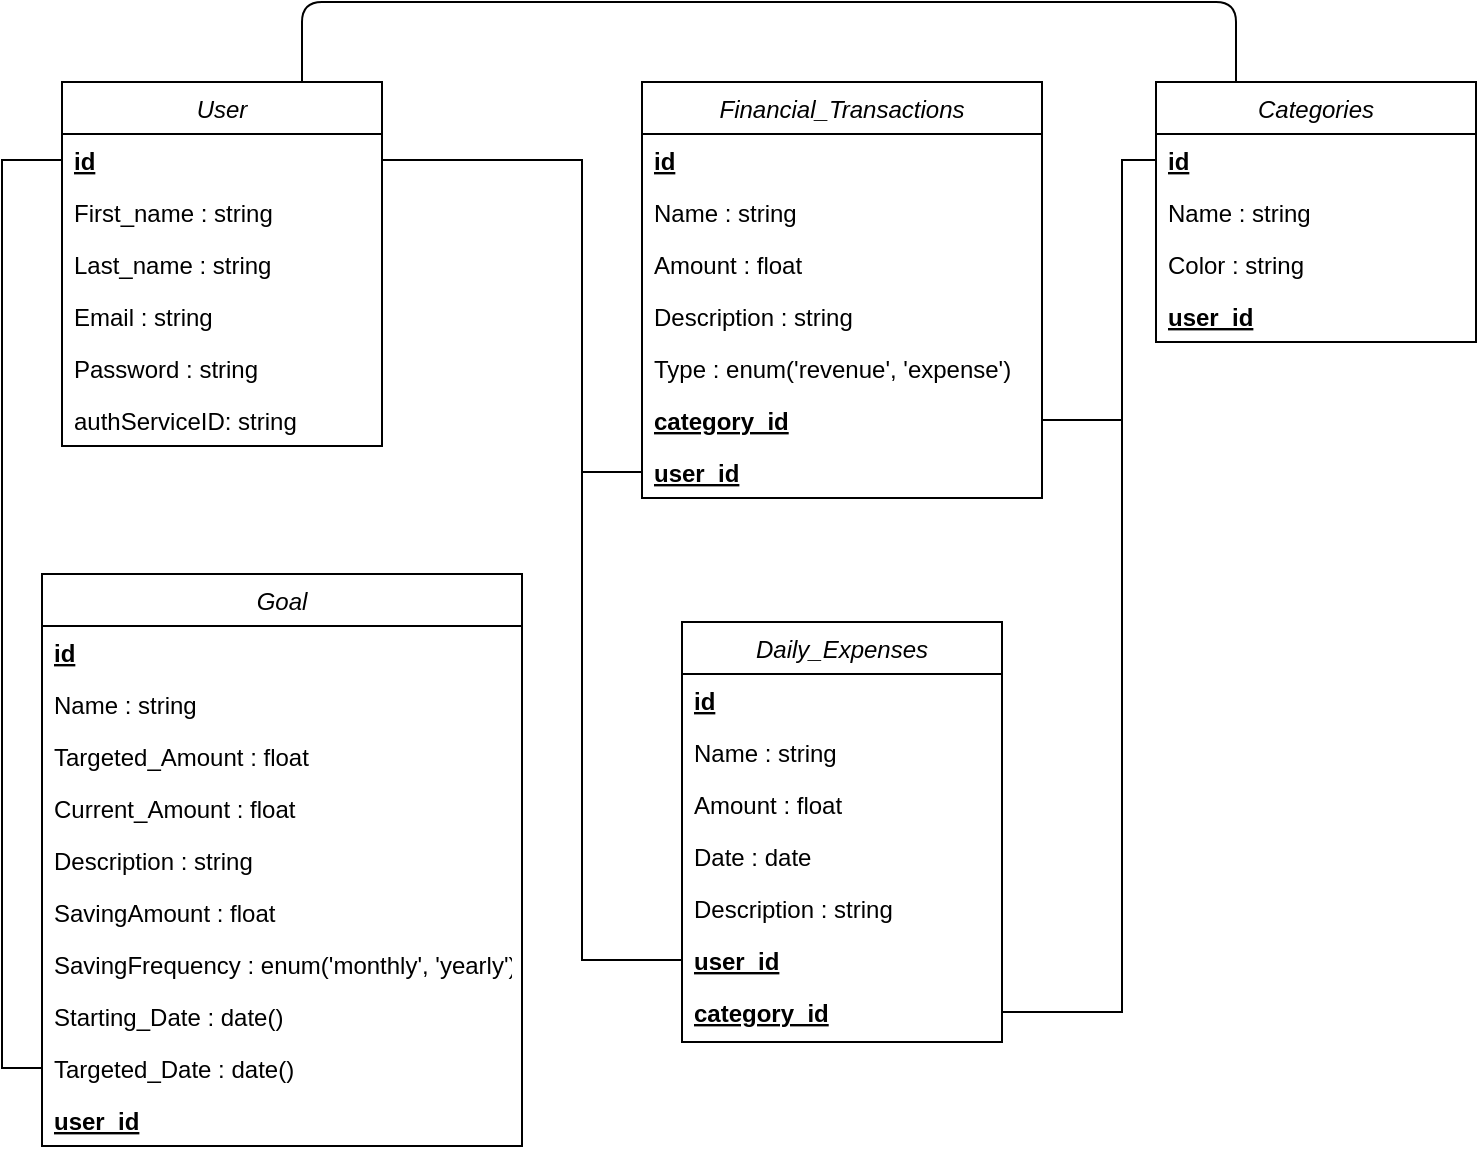 <mxfile>
    <diagram id="-x5MDyut1uluMSmbRWYM" name="Page-1">
        <mxGraphModel dx="1477" dy="613" grid="1" gridSize="10" guides="1" tooltips="1" connect="1" arrows="1" fold="1" page="1" pageScale="1" pageWidth="850" pageHeight="1100" math="0" shadow="0">
            <root>
                <mxCell id="0"/>
                <mxCell id="1" parent="0"/>
                <mxCell id="e5M4q87bbAguQMYBvTgH-1" value="User" style="swimlane;fontStyle=2;align=center;verticalAlign=top;childLayout=stackLayout;horizontal=1;startSize=26;horizontalStack=0;resizeParent=1;resizeLast=0;collapsible=1;marginBottom=0;rounded=0;shadow=0;strokeWidth=1;" parent="1" vertex="1">
                    <mxGeometry x="120" y="120" width="160" height="182" as="geometry">
                        <mxRectangle x="230" y="140" width="160" height="26" as="alternateBounds"/>
                    </mxGeometry>
                </mxCell>
                <mxCell id="e5M4q87bbAguQMYBvTgH-46" value="id" style="text;align=left;verticalAlign=top;spacingLeft=4;spacingRight=4;overflow=hidden;rotatable=0;points=[[0,0.5],[1,0.5]];portConstraint=eastwest;fontStyle=5" parent="e5M4q87bbAguQMYBvTgH-1" vertex="1">
                    <mxGeometry y="26" width="160" height="26" as="geometry"/>
                </mxCell>
                <mxCell id="e5M4q87bbAguQMYBvTgH-2" value="First_name : string" style="text;align=left;verticalAlign=top;spacingLeft=4;spacingRight=4;overflow=hidden;rotatable=0;points=[[0,0.5],[1,0.5]];portConstraint=eastwest;" parent="e5M4q87bbAguQMYBvTgH-1" vertex="1">
                    <mxGeometry y="52" width="160" height="26" as="geometry"/>
                </mxCell>
                <mxCell id="e5M4q87bbAguQMYBvTgH-3" value="Last_name : string" style="text;align=left;verticalAlign=top;spacingLeft=4;spacingRight=4;overflow=hidden;rotatable=0;points=[[0,0.5],[1,0.5]];portConstraint=eastwest;" parent="e5M4q87bbAguQMYBvTgH-1" vertex="1">
                    <mxGeometry y="78" width="160" height="26" as="geometry"/>
                </mxCell>
                <mxCell id="e5M4q87bbAguQMYBvTgH-4" value="Email : string" style="text;align=left;verticalAlign=top;spacingLeft=4;spacingRight=4;overflow=hidden;rotatable=0;points=[[0,0.5],[1,0.5]];portConstraint=eastwest;rounded=0;shadow=0;html=0;" parent="e5M4q87bbAguQMYBvTgH-1" vertex="1">
                    <mxGeometry y="104" width="160" height="26" as="geometry"/>
                </mxCell>
                <mxCell id="e5M4q87bbAguQMYBvTgH-5" value="Password : string" style="text;align=left;verticalAlign=top;spacingLeft=4;spacingRight=4;overflow=hidden;rotatable=0;points=[[0,0.5],[1,0.5]];portConstraint=eastwest;rounded=0;shadow=0;html=0;" parent="e5M4q87bbAguQMYBvTgH-1" vertex="1">
                    <mxGeometry y="130" width="160" height="26" as="geometry"/>
                </mxCell>
                <mxCell id="6" value="authServiceID: string" style="text;align=left;verticalAlign=top;spacingLeft=4;spacingRight=4;overflow=hidden;rotatable=0;points=[[0,0.5],[1,0.5]];portConstraint=eastwest;rounded=0;shadow=0;html=0;" vertex="1" parent="e5M4q87bbAguQMYBvTgH-1">
                    <mxGeometry y="156" width="160" height="26" as="geometry"/>
                </mxCell>
                <mxCell id="e5M4q87bbAguQMYBvTgH-6" value="Financial_Transactions" style="swimlane;fontStyle=2;align=center;verticalAlign=top;childLayout=stackLayout;horizontal=1;startSize=26;horizontalStack=0;resizeParent=1;resizeLast=0;collapsible=1;marginBottom=0;rounded=0;shadow=0;strokeWidth=1;" parent="1" vertex="1">
                    <mxGeometry x="410" y="120" width="200" height="208" as="geometry">
                        <mxRectangle x="230" y="140" width="160" height="26" as="alternateBounds"/>
                    </mxGeometry>
                </mxCell>
                <mxCell id="e5M4q87bbAguQMYBvTgH-28" value="id" style="text;align=left;verticalAlign=top;spacingLeft=4;spacingRight=4;overflow=hidden;rotatable=0;points=[[0,0.5],[1,0.5]];portConstraint=eastwest;fontStyle=5" parent="e5M4q87bbAguQMYBvTgH-6" vertex="1">
                    <mxGeometry y="26" width="200" height="26" as="geometry"/>
                </mxCell>
                <mxCell id="e5M4q87bbAguQMYBvTgH-7" value="Name : string" style="text;align=left;verticalAlign=top;spacingLeft=4;spacingRight=4;overflow=hidden;rotatable=0;points=[[0,0.5],[1,0.5]];portConstraint=eastwest;" parent="e5M4q87bbAguQMYBvTgH-6" vertex="1">
                    <mxGeometry y="52" width="200" height="26" as="geometry"/>
                </mxCell>
                <mxCell id="e5M4q87bbAguQMYBvTgH-8" value="Amount : float" style="text;align=left;verticalAlign=top;spacingLeft=4;spacingRight=4;overflow=hidden;rotatable=0;points=[[0,0.5],[1,0.5]];portConstraint=eastwest;" parent="e5M4q87bbAguQMYBvTgH-6" vertex="1">
                    <mxGeometry y="78" width="200" height="26" as="geometry"/>
                </mxCell>
                <mxCell id="e5M4q87bbAguQMYBvTgH-27" value="Description : string" style="text;align=left;verticalAlign=top;spacingLeft=4;spacingRight=4;overflow=hidden;rotatable=0;points=[[0,0.5],[1,0.5]];portConstraint=eastwest;rounded=0;shadow=0;html=0;" parent="e5M4q87bbAguQMYBvTgH-6" vertex="1">
                    <mxGeometry y="104" width="200" height="26" as="geometry"/>
                </mxCell>
                <mxCell id="e5M4q87bbAguQMYBvTgH-30" value="Type : enum('revenue', 'expense')" style="text;align=left;verticalAlign=top;spacingLeft=4;spacingRight=4;overflow=hidden;rotatable=0;points=[[0,0.5],[1,0.5]];portConstraint=eastwest;rounded=0;shadow=0;html=0;" parent="e5M4q87bbAguQMYBvTgH-6" vertex="1">
                    <mxGeometry y="130" width="200" height="26" as="geometry"/>
                </mxCell>
                <mxCell id="e5M4q87bbAguQMYBvTgH-9" value="category_id" style="text;align=left;verticalAlign=top;spacingLeft=4;spacingRight=4;overflow=hidden;rotatable=0;points=[[0,0.5],[1,0.5]];portConstraint=eastwest;rounded=0;shadow=0;html=0;fontStyle=5" parent="e5M4q87bbAguQMYBvTgH-6" vertex="1">
                    <mxGeometry y="156" width="200" height="26" as="geometry"/>
                </mxCell>
                <mxCell id="e5M4q87bbAguQMYBvTgH-31" value="user_id" style="text;align=left;verticalAlign=top;spacingLeft=4;spacingRight=4;overflow=hidden;rotatable=0;points=[[0,0.5],[1,0.5]];portConstraint=eastwest;rounded=0;shadow=0;html=0;fontStyle=5" parent="e5M4q87bbAguQMYBvTgH-6" vertex="1">
                    <mxGeometry y="182" width="200" height="26" as="geometry"/>
                </mxCell>
                <mxCell id="e5M4q87bbAguQMYBvTgH-18" value="Daily_Expenses" style="swimlane;fontStyle=2;align=center;verticalAlign=top;childLayout=stackLayout;horizontal=1;startSize=26;horizontalStack=0;resizeParent=1;resizeLast=0;collapsible=1;marginBottom=0;rounded=0;shadow=0;strokeWidth=1;" parent="1" vertex="1">
                    <mxGeometry x="430" y="390" width="160" height="210" as="geometry">
                        <mxRectangle x="430" y="390" width="160" height="26" as="alternateBounds"/>
                    </mxGeometry>
                </mxCell>
                <mxCell id="e5M4q87bbAguQMYBvTgH-39" value="id" style="text;align=left;verticalAlign=top;spacingLeft=4;spacingRight=4;overflow=hidden;rotatable=0;points=[[0,0.5],[1,0.5]];portConstraint=eastwest;fontStyle=5" parent="e5M4q87bbAguQMYBvTgH-18" vertex="1">
                    <mxGeometry y="26" width="160" height="26" as="geometry"/>
                </mxCell>
                <mxCell id="e5M4q87bbAguQMYBvTgH-40" value="Name : string" style="text;align=left;verticalAlign=top;spacingLeft=4;spacingRight=4;overflow=hidden;rotatable=0;points=[[0,0.5],[1,0.5]];portConstraint=eastwest;" parent="e5M4q87bbAguQMYBvTgH-18" vertex="1">
                    <mxGeometry y="52" width="160" height="26" as="geometry"/>
                </mxCell>
                <mxCell id="e5M4q87bbAguQMYBvTgH-41" value="Amount : float" style="text;align=left;verticalAlign=top;spacingLeft=4;spacingRight=4;overflow=hidden;rotatable=0;points=[[0,0.5],[1,0.5]];portConstraint=eastwest;" parent="e5M4q87bbAguQMYBvTgH-18" vertex="1">
                    <mxGeometry y="78" width="160" height="26" as="geometry"/>
                </mxCell>
                <mxCell id="e5M4q87bbAguQMYBvTgH-19" value="Date : date" style="text;align=left;verticalAlign=top;spacingLeft=4;spacingRight=4;overflow=hidden;rotatable=0;points=[[0,0.5],[1,0.5]];portConstraint=eastwest;" parent="e5M4q87bbAguQMYBvTgH-18" vertex="1">
                    <mxGeometry y="104" width="160" height="26" as="geometry"/>
                </mxCell>
                <mxCell id="e5M4q87bbAguQMYBvTgH-42" value="Description : string" style="text;align=left;verticalAlign=top;spacingLeft=4;spacingRight=4;overflow=hidden;rotatable=0;points=[[0,0.5],[1,0.5]];portConstraint=eastwest;rounded=0;shadow=0;html=0;" parent="e5M4q87bbAguQMYBvTgH-18" vertex="1">
                    <mxGeometry y="130" width="160" height="26" as="geometry"/>
                </mxCell>
                <mxCell id="e5M4q87bbAguQMYBvTgH-45" value="user_id" style="text;align=left;verticalAlign=top;spacingLeft=4;spacingRight=4;overflow=hidden;rotatable=0;points=[[0,0.5],[1,0.5]];portConstraint=eastwest;rounded=0;shadow=0;html=0;fontStyle=5" parent="e5M4q87bbAguQMYBvTgH-18" vertex="1">
                    <mxGeometry y="156" width="160" height="26" as="geometry"/>
                </mxCell>
                <mxCell id="e5M4q87bbAguQMYBvTgH-44" value="category_id" style="text;align=left;verticalAlign=top;spacingLeft=4;spacingRight=4;overflow=hidden;rotatable=0;points=[[0,0.5],[1,0.5]];portConstraint=eastwest;rounded=0;shadow=0;html=0;fontStyle=5" parent="e5M4q87bbAguQMYBvTgH-18" vertex="1">
                    <mxGeometry y="182" width="160" height="26" as="geometry"/>
                </mxCell>
                <mxCell id="e5M4q87bbAguQMYBvTgH-20" value="Categories" style="swimlane;fontStyle=2;align=center;verticalAlign=top;childLayout=stackLayout;horizontal=1;startSize=26;horizontalStack=0;resizeParent=1;resizeLast=0;collapsible=1;marginBottom=0;rounded=0;shadow=0;strokeWidth=1;" parent="1" vertex="1">
                    <mxGeometry x="667" y="120" width="160" height="130" as="geometry">
                        <mxRectangle x="230" y="140" width="160" height="26" as="alternateBounds"/>
                    </mxGeometry>
                </mxCell>
                <mxCell id="e5M4q87bbAguQMYBvTgH-47" value="id" style="text;align=left;verticalAlign=top;spacingLeft=4;spacingRight=4;overflow=hidden;rotatable=0;points=[[0,0.5],[1,0.5]];portConstraint=eastwest;fontStyle=5" parent="e5M4q87bbAguQMYBvTgH-20" vertex="1">
                    <mxGeometry y="26" width="160" height="26" as="geometry"/>
                </mxCell>
                <mxCell id="e5M4q87bbAguQMYBvTgH-21" value="Name : string" style="text;align=left;verticalAlign=top;spacingLeft=4;spacingRight=4;overflow=hidden;rotatable=0;points=[[0,0.5],[1,0.5]];portConstraint=eastwest;" parent="e5M4q87bbAguQMYBvTgH-20" vertex="1">
                    <mxGeometry y="52" width="160" height="26" as="geometry"/>
                </mxCell>
                <mxCell id="3" value="Color : string" style="text;align=left;verticalAlign=top;spacingLeft=4;spacingRight=4;overflow=hidden;rotatable=0;points=[[0,0.5],[1,0.5]];portConstraint=eastwest;" vertex="1" parent="e5M4q87bbAguQMYBvTgH-20">
                    <mxGeometry y="78" width="160" height="26" as="geometry"/>
                </mxCell>
                <mxCell id="2" value="user_id" style="text;align=left;verticalAlign=top;spacingLeft=4;spacingRight=4;overflow=hidden;rotatable=0;points=[[0,0.5],[1,0.5]];portConstraint=eastwest;rounded=0;shadow=0;html=0;fontStyle=5" vertex="1" parent="e5M4q87bbAguQMYBvTgH-20">
                    <mxGeometry y="104" width="160" height="26" as="geometry"/>
                </mxCell>
                <mxCell id="e5M4q87bbAguQMYBvTgH-48" style="edgeStyle=orthogonalEdgeStyle;rounded=0;orthogonalLoop=1;jettySize=auto;html=1;exitX=0;exitY=0.5;exitDx=0;exitDy=0;entryX=1;entryY=0.5;entryDx=0;entryDy=0;endArrow=none;endFill=0;" parent="1" source="e5M4q87bbAguQMYBvTgH-47" target="e5M4q87bbAguQMYBvTgH-9" edge="1">
                    <mxGeometry relative="1" as="geometry">
                        <Array as="points">
                            <mxPoint x="650" y="159"/>
                            <mxPoint x="650" y="289"/>
                        </Array>
                    </mxGeometry>
                </mxCell>
                <mxCell id="e5M4q87bbAguQMYBvTgH-49" style="edgeStyle=orthogonalEdgeStyle;rounded=0;orthogonalLoop=1;jettySize=auto;html=1;exitX=0;exitY=0.5;exitDx=0;exitDy=0;entryX=1;entryY=0.5;entryDx=0;entryDy=0;endArrow=none;endFill=0;" parent="1" source="e5M4q87bbAguQMYBvTgH-47" target="e5M4q87bbAguQMYBvTgH-44" edge="1">
                    <mxGeometry relative="1" as="geometry">
                        <Array as="points">
                            <mxPoint x="650" y="159"/>
                            <mxPoint x="650" y="585"/>
                        </Array>
                    </mxGeometry>
                </mxCell>
                <mxCell id="e5M4q87bbAguQMYBvTgH-51" style="edgeStyle=orthogonalEdgeStyle;rounded=0;orthogonalLoop=1;jettySize=auto;html=1;exitX=1;exitY=0.5;exitDx=0;exitDy=0;entryX=0;entryY=0.5;entryDx=0;entryDy=0;endArrow=none;endFill=0;" parent="1" source="e5M4q87bbAguQMYBvTgH-46" target="e5M4q87bbAguQMYBvTgH-31" edge="1">
                    <mxGeometry relative="1" as="geometry">
                        <Array as="points">
                            <mxPoint x="380" y="159"/>
                            <mxPoint x="380" y="315"/>
                        </Array>
                    </mxGeometry>
                </mxCell>
                <mxCell id="e5M4q87bbAguQMYBvTgH-52" style="edgeStyle=orthogonalEdgeStyle;rounded=0;orthogonalLoop=1;jettySize=auto;html=1;exitX=1;exitY=0.5;exitDx=0;exitDy=0;entryX=0;entryY=0.5;entryDx=0;entryDy=0;endArrow=none;endFill=0;" parent="1" source="e5M4q87bbAguQMYBvTgH-46" target="e5M4q87bbAguQMYBvTgH-45" edge="1">
                    <mxGeometry relative="1" as="geometry">
                        <Array as="points">
                            <mxPoint x="380" y="159"/>
                            <mxPoint x="380" y="559"/>
                        </Array>
                    </mxGeometry>
                </mxCell>
                <mxCell id="e5M4q87bbAguQMYBvTgH-53" value="Goal" style="swimlane;fontStyle=2;align=center;verticalAlign=top;childLayout=stackLayout;horizontal=1;startSize=26;horizontalStack=0;resizeParent=1;resizeLast=0;collapsible=1;marginBottom=0;rounded=0;shadow=0;strokeWidth=1;" parent="1" vertex="1">
                    <mxGeometry x="110" y="366" width="240" height="286" as="geometry">
                        <mxRectangle x="230" y="140" width="160" height="26" as="alternateBounds"/>
                    </mxGeometry>
                </mxCell>
                <mxCell id="e5M4q87bbAguQMYBvTgH-58" value="id" style="text;align=left;verticalAlign=top;spacingLeft=4;spacingRight=4;overflow=hidden;rotatable=0;points=[[0,0.5],[1,0.5]];portConstraint=eastwest;fontStyle=5" parent="e5M4q87bbAguQMYBvTgH-53" vertex="1">
                    <mxGeometry y="26" width="240" height="26" as="geometry"/>
                </mxCell>
                <mxCell id="e5M4q87bbAguQMYBvTgH-54" value="Name : string" style="text;align=left;verticalAlign=top;spacingLeft=4;spacingRight=4;overflow=hidden;rotatable=0;points=[[0,0.5],[1,0.5]];portConstraint=eastwest;" parent="e5M4q87bbAguQMYBvTgH-53" vertex="1">
                    <mxGeometry y="52" width="240" height="26" as="geometry"/>
                </mxCell>
                <mxCell id="e5M4q87bbAguQMYBvTgH-55" value="Targeted_Amount : float" style="text;align=left;verticalAlign=top;spacingLeft=4;spacingRight=4;overflow=hidden;rotatable=0;points=[[0,0.5],[1,0.5]];portConstraint=eastwest;" parent="e5M4q87bbAguQMYBvTgH-53" vertex="1">
                    <mxGeometry y="78" width="240" height="26" as="geometry"/>
                </mxCell>
                <mxCell id="e5M4q87bbAguQMYBvTgH-56" value="Current_Amount : float" style="text;align=left;verticalAlign=top;spacingLeft=4;spacingRight=4;overflow=hidden;rotatable=0;points=[[0,0.5],[1,0.5]];portConstraint=eastwest;" parent="e5M4q87bbAguQMYBvTgH-53" vertex="1">
                    <mxGeometry y="104" width="240" height="26" as="geometry"/>
                </mxCell>
                <mxCell id="e5M4q87bbAguQMYBvTgH-57" value="Description : string" style="text;align=left;verticalAlign=top;spacingLeft=4;spacingRight=4;overflow=hidden;rotatable=0;points=[[0,0.5],[1,0.5]];portConstraint=eastwest;rounded=0;shadow=0;html=0;" parent="e5M4q87bbAguQMYBvTgH-53" vertex="1">
                    <mxGeometry y="130" width="240" height="26" as="geometry"/>
                </mxCell>
                <mxCell id="e5M4q87bbAguQMYBvTgH-61" value="SavingAmount : float" style="text;align=left;verticalAlign=top;spacingLeft=4;spacingRight=4;overflow=hidden;rotatable=0;points=[[0,0.5],[1,0.5]];portConstraint=eastwest;rounded=0;shadow=0;html=0;" parent="e5M4q87bbAguQMYBvTgH-53" vertex="1">
                    <mxGeometry y="156" width="240" height="26" as="geometry"/>
                </mxCell>
                <mxCell id="e5M4q87bbAguQMYBvTgH-64" value="SavingFrequency : enum('monthly', 'yearly')" style="text;align=left;verticalAlign=top;spacingLeft=4;spacingRight=4;overflow=hidden;rotatable=0;points=[[0,0.5],[1,0.5]];portConstraint=eastwest;rounded=0;shadow=0;html=0;" parent="e5M4q87bbAguQMYBvTgH-53" vertex="1">
                    <mxGeometry y="182" width="240" height="26" as="geometry"/>
                </mxCell>
                <mxCell id="5" value="Starting_Date : date()" style="text;align=left;verticalAlign=top;spacingLeft=4;spacingRight=4;overflow=hidden;rotatable=0;points=[[0,0.5],[1,0.5]];portConstraint=eastwest;rounded=0;shadow=0;html=0;" vertex="1" parent="e5M4q87bbAguQMYBvTgH-53">
                    <mxGeometry y="208" width="240" height="26" as="geometry"/>
                </mxCell>
                <mxCell id="e5M4q87bbAguQMYBvTgH-63" value="Targeted_Date : date()" style="text;align=left;verticalAlign=top;spacingLeft=4;spacingRight=4;overflow=hidden;rotatable=0;points=[[0,0.5],[1,0.5]];portConstraint=eastwest;rounded=0;shadow=0;html=0;" parent="e5M4q87bbAguQMYBvTgH-53" vertex="1">
                    <mxGeometry y="234" width="240" height="26" as="geometry"/>
                </mxCell>
                <mxCell id="e5M4q87bbAguQMYBvTgH-59" value="user_id" style="text;align=left;verticalAlign=top;spacingLeft=4;spacingRight=4;overflow=hidden;rotatable=0;points=[[0,0.5],[1,0.5]];portConstraint=eastwest;rounded=0;shadow=0;html=0;fontStyle=5" parent="e5M4q87bbAguQMYBvTgH-53" vertex="1">
                    <mxGeometry y="260" width="240" height="26" as="geometry"/>
                </mxCell>
                <mxCell id="e5M4q87bbAguQMYBvTgH-60" style="edgeStyle=orthogonalEdgeStyle;rounded=0;orthogonalLoop=1;jettySize=auto;html=1;entryX=0;entryY=0.5;entryDx=0;entryDy=0;endArrow=none;endFill=0;exitX=0;exitY=0.5;exitDx=0;exitDy=0;" parent="1" source="e5M4q87bbAguQMYBvTgH-59" target="e5M4q87bbAguQMYBvTgH-46" edge="1">
                    <mxGeometry relative="1" as="geometry">
                        <Array as="points">
                            <mxPoint x="90" y="613"/>
                            <mxPoint x="90" y="159"/>
                        </Array>
                    </mxGeometry>
                </mxCell>
                <mxCell id="4" style="edgeStyle=orthogonalEdgeStyle;html=1;exitX=0.25;exitY=0;exitDx=0;exitDy=0;entryX=0.75;entryY=0;entryDx=0;entryDy=0;endArrow=none;endFill=0;" edge="1" parent="1" source="e5M4q87bbAguQMYBvTgH-20" target="e5M4q87bbAguQMYBvTgH-1">
                    <mxGeometry relative="1" as="geometry">
                        <Array as="points">
                            <mxPoint x="707" y="80"/>
                            <mxPoint x="240" y="80"/>
                        </Array>
                    </mxGeometry>
                </mxCell>
            </root>
        </mxGraphModel>
    </diagram>
</mxfile>